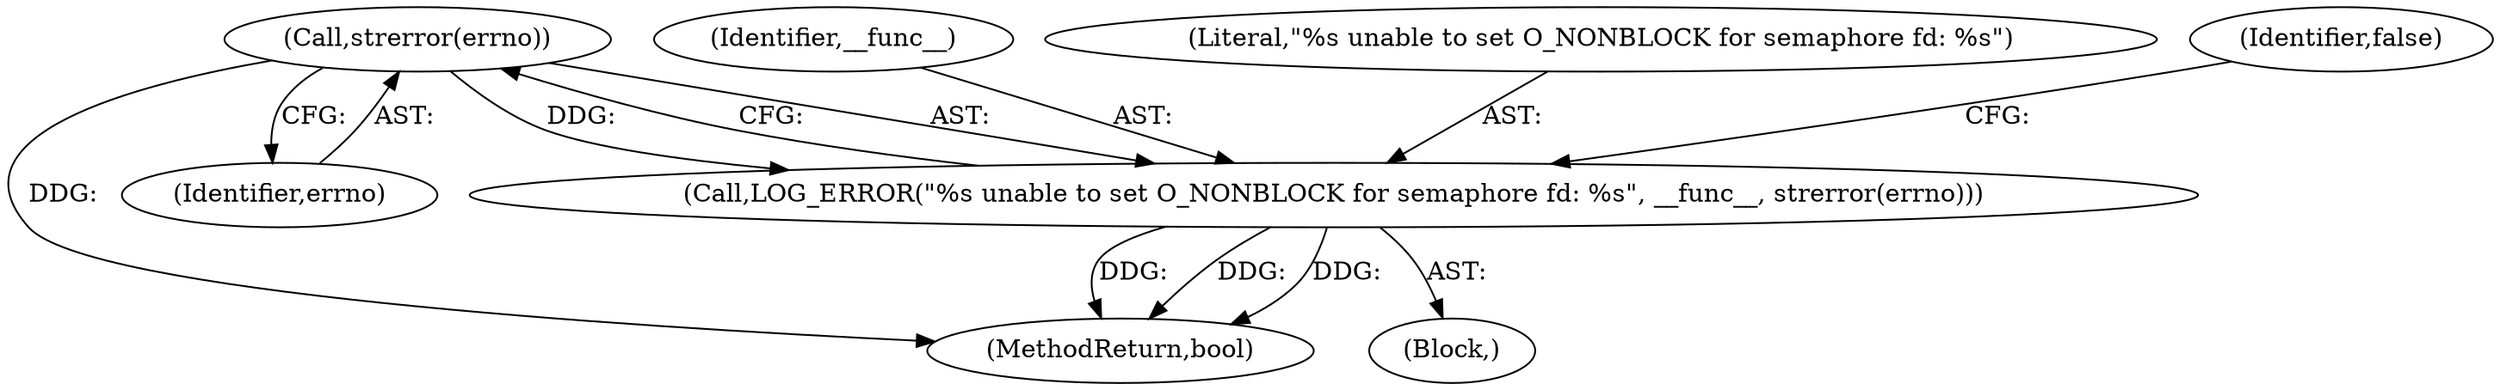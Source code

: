 digraph "0_Android_472271b153c5dc53c28beac55480a8d8434b2d5c_60@API" {
"1000150" [label="(Call,strerror(errno))"];
"1000147" [label="(Call,LOG_ERROR(\"%s unable to set O_NONBLOCK for semaphore fd: %s\", __func__, strerror(errno)))"];
"1000149" [label="(Identifier,__func__)"];
"1000150" [label="(Call,strerror(errno))"];
"1000148" [label="(Literal,\"%s unable to set O_NONBLOCK for semaphore fd: %s\")"];
"1000151" [label="(Identifier,errno)"];
"1000147" [label="(Call,LOG_ERROR(\"%s unable to set O_NONBLOCK for semaphore fd: %s\", __func__, strerror(errno)))"];
"1000146" [label="(Block,)"];
"1000184" [label="(MethodReturn,bool)"];
"1000153" [label="(Identifier,false)"];
"1000150" -> "1000147"  [label="AST: "];
"1000150" -> "1000151"  [label="CFG: "];
"1000151" -> "1000150"  [label="AST: "];
"1000147" -> "1000150"  [label="CFG: "];
"1000150" -> "1000184"  [label="DDG: "];
"1000150" -> "1000147"  [label="DDG: "];
"1000147" -> "1000146"  [label="AST: "];
"1000148" -> "1000147"  [label="AST: "];
"1000149" -> "1000147"  [label="AST: "];
"1000153" -> "1000147"  [label="CFG: "];
"1000147" -> "1000184"  [label="DDG: "];
"1000147" -> "1000184"  [label="DDG: "];
"1000147" -> "1000184"  [label="DDG: "];
}
